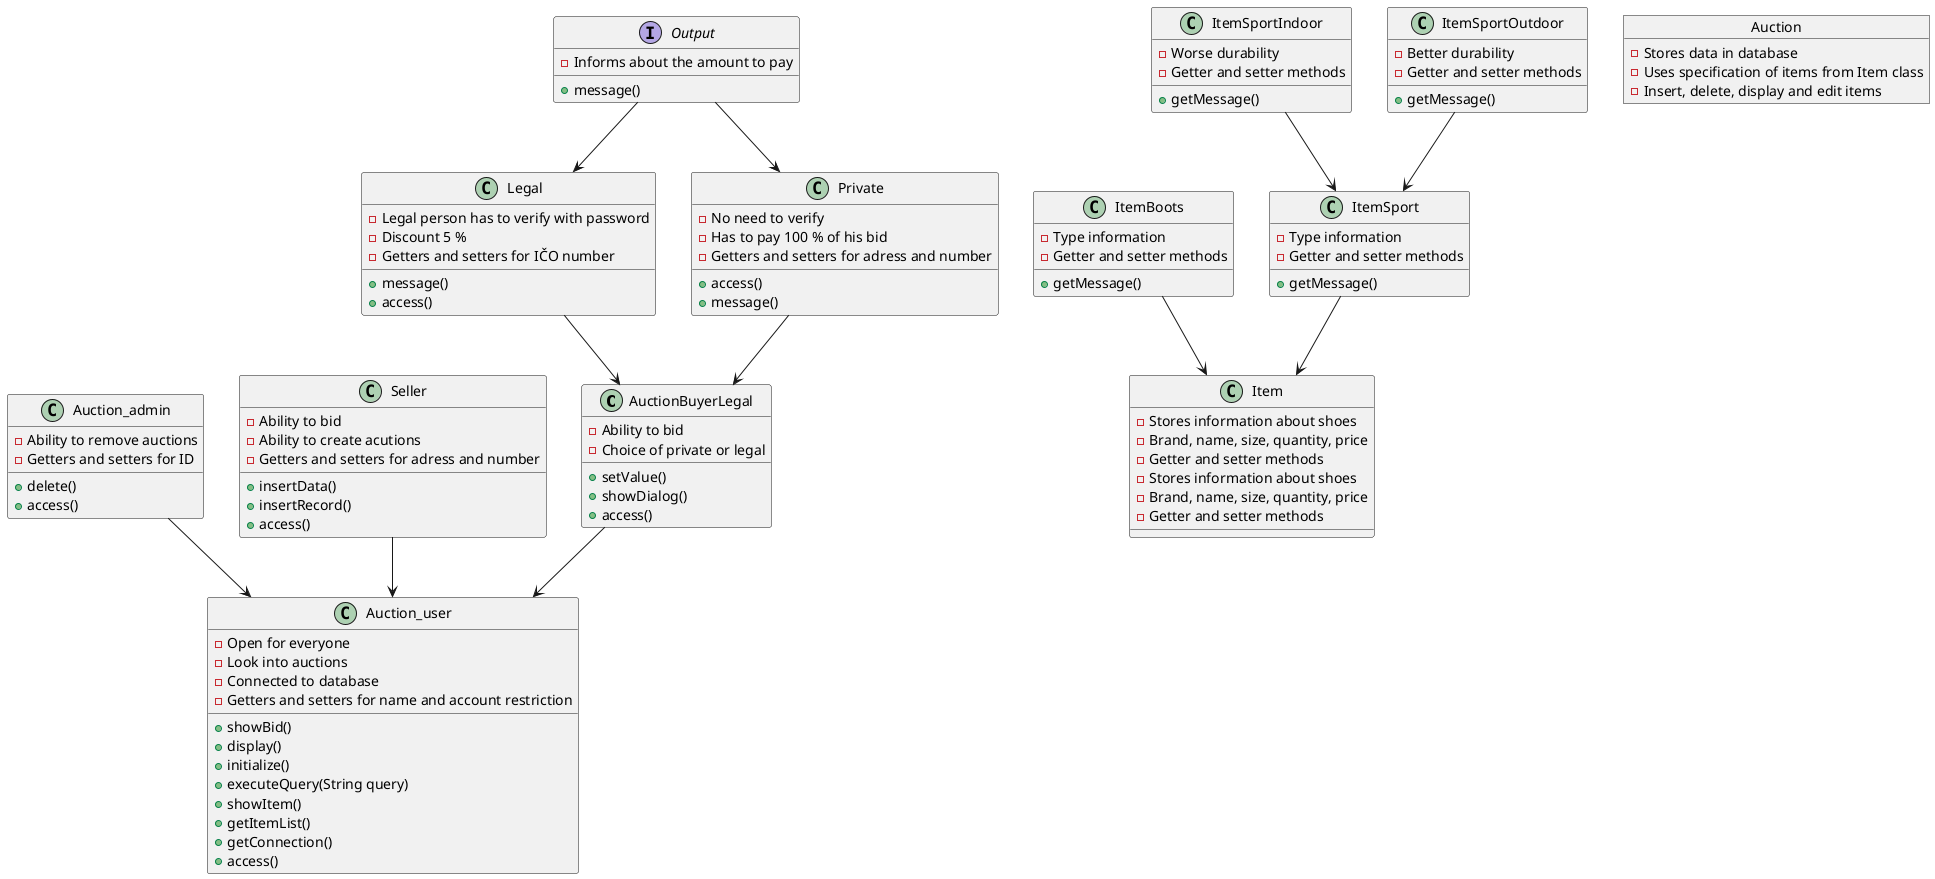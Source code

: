 @startuml

AuctionBuyerLegal --> Auction_user
Legal --> AuctionBuyerLegal
Private --> AuctionBuyerLegal
Auction_admin --> Auction_user
Seller --> Auction_user
Output --> Legal
Output --> Private
ItemBoots --> Item
ItemSport --> Item
ItemSportIndoor --> ItemSport
ItemSportOutdoor --> ItemSport


class Auction_user{
    - Open for everyone
    - Look into auctions
    - Connected to database
    - Getters and setters for name and account restriction
    + showBid()
    + display()
    + initialize()
    + executeQuery(String query)
    + showItem()
    + getItemList()
    + getConnection()
    + access()
}


class AuctionBuyerLegal{
    - Ability to bid
    - Choice of private or legal
    +setValue()
    + showDialog()
    + access()
}

class Legal{
    - Legal person has to verify with password
    - Discount 5 %
    - Getters and setters for IČO number

    + message()
    + access()

}

class Private{
    - No need to verify
    - Has to pay 100 % of his bid
    - Getters and setters for adress and number
    +access()
    + message()

}

class Seller{
    - Ability to bid
    - Ability to create acutions
    - Getters and setters for adress and number
    + insertData()
    + insertRecord()
    + access()

}

class Auction_admin{
    - Ability to remove auctions
    - Getters and setters for ID
    + delete()
    + access()

}

interface Output{
    -Informs about the amount to pay
    +message()
}

class Item{
    - Stores information about shoes
    - Brand, name, size, quantity, price
    - Getter and setter methods
}

class Item{
    - Stores information about shoes
    - Brand, name, size, quantity, price
    - Getter and setter methods
}
class ItemSport{
    - Type information
    - Getter and setter methods
    + getMessage()
}
class ItemBoots{
    - Type information
    - Getter and setter methods
    + getMessage()
}

class ItemSportIndoor{
    - Worse durability
    - Getter and setter methods
    + getMessage()
}

class ItemSportOutdoor{
    - Better durability
    - Getter and setter methods
    + getMessage()
}

Object Auction{
    - Stores data in database
    - Uses specification of items from Item class
    - Insert, delete, display and edit items
}


@enduml